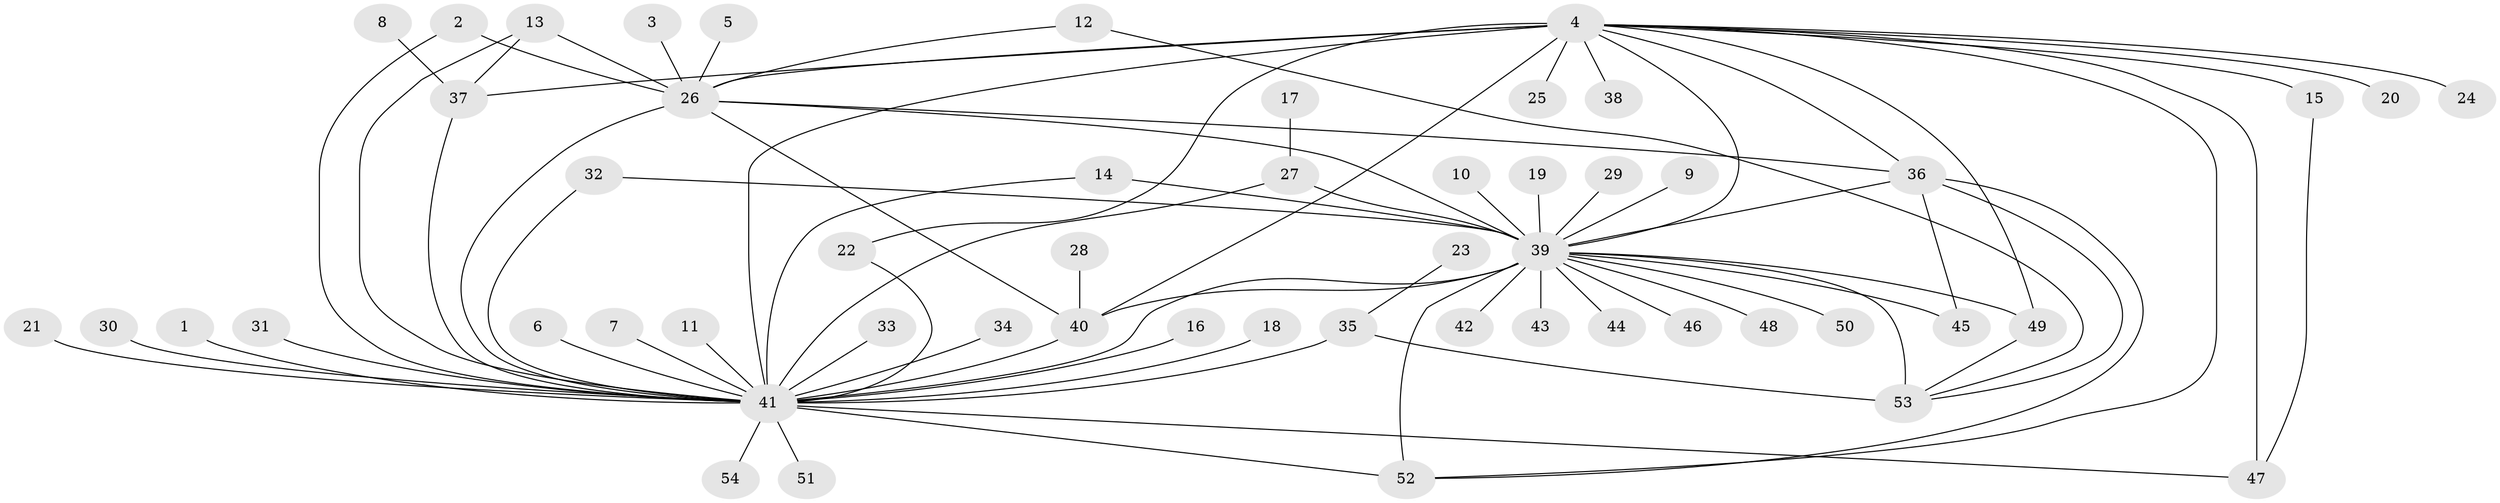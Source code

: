 // original degree distribution, {17: 0.009345794392523364, 5: 0.037383177570093455, 7: 0.018691588785046728, 38: 0.009345794392523364, 1: 0.4672897196261682, 2: 0.2336448598130841, 3: 0.102803738317757, 22: 0.009345794392523364, 4: 0.06542056074766354, 10: 0.018691588785046728, 6: 0.028037383177570093}
// Generated by graph-tools (version 1.1) at 2025/25/03/09/25 03:25:58]
// undirected, 54 vertices, 80 edges
graph export_dot {
graph [start="1"]
  node [color=gray90,style=filled];
  1;
  2;
  3;
  4;
  5;
  6;
  7;
  8;
  9;
  10;
  11;
  12;
  13;
  14;
  15;
  16;
  17;
  18;
  19;
  20;
  21;
  22;
  23;
  24;
  25;
  26;
  27;
  28;
  29;
  30;
  31;
  32;
  33;
  34;
  35;
  36;
  37;
  38;
  39;
  40;
  41;
  42;
  43;
  44;
  45;
  46;
  47;
  48;
  49;
  50;
  51;
  52;
  53;
  54;
  1 -- 41 [weight=1.0];
  2 -- 26 [weight=1.0];
  2 -- 41 [weight=1.0];
  3 -- 26 [weight=1.0];
  4 -- 15 [weight=2.0];
  4 -- 20 [weight=1.0];
  4 -- 22 [weight=1.0];
  4 -- 24 [weight=1.0];
  4 -- 25 [weight=1.0];
  4 -- 26 [weight=1.0];
  4 -- 36 [weight=1.0];
  4 -- 37 [weight=1.0];
  4 -- 38 [weight=1.0];
  4 -- 39 [weight=1.0];
  4 -- 40 [weight=2.0];
  4 -- 41 [weight=5.0];
  4 -- 47 [weight=2.0];
  4 -- 49 [weight=1.0];
  4 -- 52 [weight=1.0];
  5 -- 26 [weight=1.0];
  6 -- 41 [weight=1.0];
  7 -- 41 [weight=1.0];
  8 -- 37 [weight=1.0];
  9 -- 39 [weight=1.0];
  10 -- 39 [weight=1.0];
  11 -- 41 [weight=1.0];
  12 -- 26 [weight=1.0];
  12 -- 53 [weight=1.0];
  13 -- 26 [weight=1.0];
  13 -- 37 [weight=1.0];
  13 -- 41 [weight=1.0];
  14 -- 39 [weight=1.0];
  14 -- 41 [weight=1.0];
  15 -- 47 [weight=1.0];
  16 -- 41 [weight=1.0];
  17 -- 27 [weight=1.0];
  18 -- 41 [weight=1.0];
  19 -- 39 [weight=1.0];
  21 -- 41 [weight=1.0];
  22 -- 41 [weight=1.0];
  23 -- 35 [weight=1.0];
  26 -- 36 [weight=1.0];
  26 -- 39 [weight=2.0];
  26 -- 40 [weight=1.0];
  26 -- 41 [weight=1.0];
  27 -- 39 [weight=1.0];
  27 -- 41 [weight=1.0];
  28 -- 40 [weight=1.0];
  29 -- 39 [weight=1.0];
  30 -- 41 [weight=1.0];
  31 -- 41 [weight=1.0];
  32 -- 39 [weight=1.0];
  32 -- 41 [weight=1.0];
  33 -- 41 [weight=1.0];
  34 -- 41 [weight=1.0];
  35 -- 41 [weight=1.0];
  35 -- 53 [weight=1.0];
  36 -- 39 [weight=1.0];
  36 -- 45 [weight=1.0];
  36 -- 52 [weight=1.0];
  36 -- 53 [weight=1.0];
  37 -- 41 [weight=1.0];
  39 -- 40 [weight=1.0];
  39 -- 41 [weight=2.0];
  39 -- 42 [weight=1.0];
  39 -- 43 [weight=1.0];
  39 -- 44 [weight=1.0];
  39 -- 45 [weight=1.0];
  39 -- 46 [weight=1.0];
  39 -- 48 [weight=1.0];
  39 -- 49 [weight=1.0];
  39 -- 50 [weight=1.0];
  39 -- 52 [weight=2.0];
  39 -- 53 [weight=3.0];
  40 -- 41 [weight=3.0];
  41 -- 47 [weight=2.0];
  41 -- 51 [weight=1.0];
  41 -- 52 [weight=2.0];
  41 -- 54 [weight=1.0];
  49 -- 53 [weight=1.0];
}
